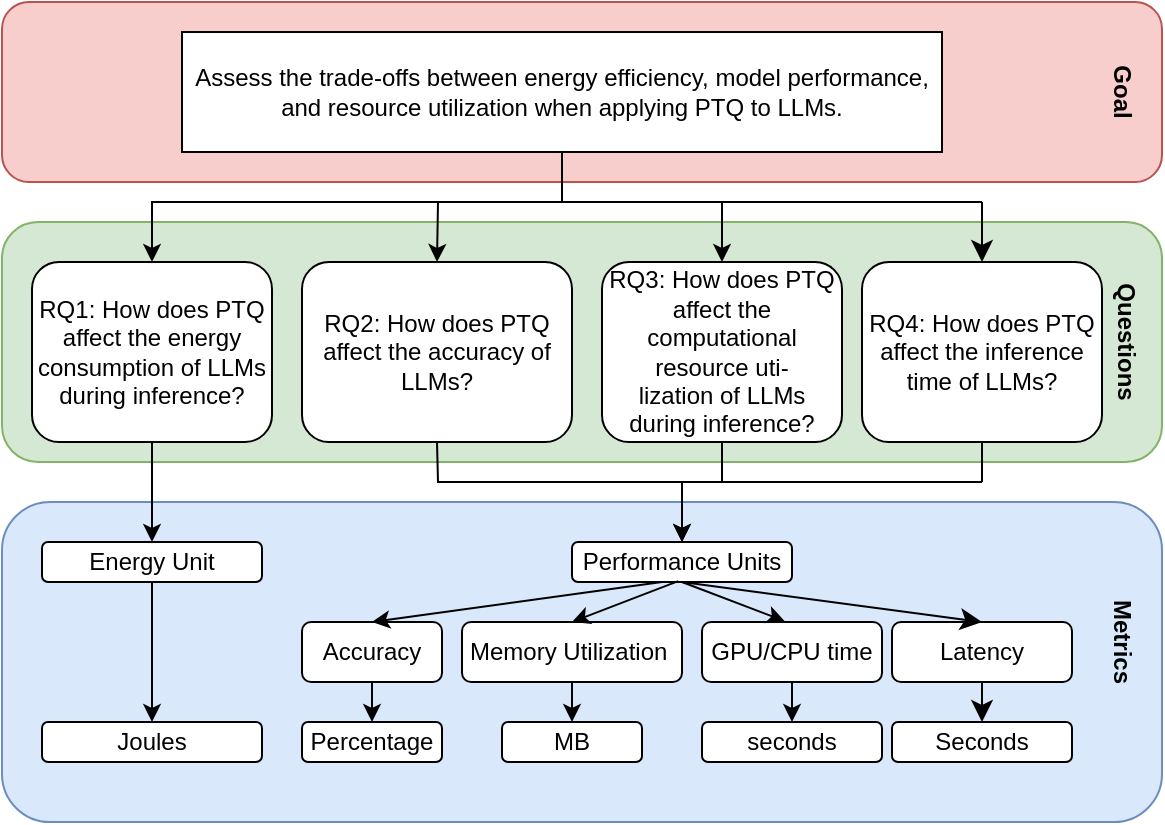 <mxfile version="24.8.2">
  <diagram id="prtHgNgQTEPvFCAcTncT" name="Page-1">
    <mxGraphModel dx="969" dy="415" grid="1" gridSize="10" guides="1" tooltips="1" connect="1" arrows="1" fold="1" page="1" pageScale="1" pageWidth="827" pageHeight="1169" math="0" shadow="0">
      <root>
        <mxCell id="0" />
        <mxCell id="1" parent="0" />
        <mxCell id="o4aa4WOCoxLg3H0-I9Gl-1" value="" style="rounded=1;whiteSpace=wrap;html=1;fillColor=#f8cecc;strokeColor=#b85450;" parent="1" vertex="1">
          <mxGeometry x="120" y="160" width="580" height="90" as="geometry" />
        </mxCell>
        <mxCell id="o4aa4WOCoxLg3H0-I9Gl-2" value="Assess the trade-offs between energy efficiency, model performance, and resource utilization when applying PTQ to LLMs." style="rounded=0;whiteSpace=wrap;html=1;" parent="1" vertex="1">
          <mxGeometry x="210" y="175" width="380" height="60" as="geometry" />
        </mxCell>
        <mxCell id="o4aa4WOCoxLg3H0-I9Gl-6" value="" style="rounded=1;whiteSpace=wrap;html=1;fillColor=#d5e8d4;strokeColor=#82b366;" parent="1" vertex="1">
          <mxGeometry x="120" y="270" width="580" height="120" as="geometry" />
        </mxCell>
        <mxCell id="o4aa4WOCoxLg3H0-I9Gl-7" value="&lt;div&gt;RQ1: How does PTQ affect the energy consumption of LLMs&lt;/div&gt;&lt;div&gt;during inference?&lt;/div&gt;" style="rounded=1;whiteSpace=wrap;html=1;" parent="1" vertex="1">
          <mxGeometry x="135" y="290" width="120" height="90" as="geometry" />
        </mxCell>
        <mxCell id="o4aa4WOCoxLg3H0-I9Gl-8" value="RQ2: How does PTQ affect the accuracy of LLMs?" style="rounded=1;whiteSpace=wrap;html=1;" parent="1" vertex="1">
          <mxGeometry x="270" y="290" width="135" height="90" as="geometry" />
        </mxCell>
        <mxCell id="o4aa4WOCoxLg3H0-I9Gl-9" value="RQ3:&amp;nbsp;&lt;span style=&quot;background-color: initial;&quot;&gt;How does PTQ affect the computational resource uti-&lt;/span&gt;&lt;div&gt;lization of LLMs during inference?&lt;/div&gt;" style="rounded=1;whiteSpace=wrap;html=1;" parent="1" vertex="1">
          <mxGeometry x="420" y="290" width="120" height="90" as="geometry" />
        </mxCell>
        <mxCell id="o4aa4WOCoxLg3H0-I9Gl-10" value="" style="rounded=1;whiteSpace=wrap;html=1;fillColor=#dae8fc;strokeColor=#6c8ebf;" parent="1" vertex="1">
          <mxGeometry x="120" y="410" width="580" height="160" as="geometry" />
        </mxCell>
        <mxCell id="o4aa4WOCoxLg3H0-I9Gl-14" value="" style="endArrow=classic;html=1;rounded=0;entryX=0.5;entryY=0;entryDx=0;entryDy=0;exitX=0.5;exitY=1;exitDx=0;exitDy=0;" parent="1" source="o4aa4WOCoxLg3H0-I9Gl-2" target="o4aa4WOCoxLg3H0-I9Gl-7" edge="1">
          <mxGeometry width="50" height="50" relative="1" as="geometry">
            <mxPoint x="60" y="360" as="sourcePoint" />
            <mxPoint x="110" y="310" as="targetPoint" />
            <Array as="points">
              <mxPoint x="400" y="260" />
              <mxPoint x="195" y="260" />
            </Array>
          </mxGeometry>
        </mxCell>
        <mxCell id="o4aa4WOCoxLg3H0-I9Gl-15" value="" style="endArrow=classic;html=1;rounded=0;entryX=0.5;entryY=0;entryDx=0;entryDy=0;" parent="1" target="o4aa4WOCoxLg3H0-I9Gl-8" edge="1">
          <mxGeometry width="50" height="50" relative="1" as="geometry">
            <mxPoint x="338" y="260" as="sourcePoint" />
            <mxPoint x="370" y="270" as="targetPoint" />
          </mxGeometry>
        </mxCell>
        <mxCell id="o4aa4WOCoxLg3H0-I9Gl-16" value="" style="endArrow=classic;html=1;rounded=0;entryX=0.5;entryY=0;entryDx=0;entryDy=0;" parent="1" target="o4aa4WOCoxLg3H0-I9Gl-9" edge="1">
          <mxGeometry width="50" height="50" relative="1" as="geometry">
            <mxPoint x="350" y="260" as="sourcePoint" />
            <mxPoint x="400" y="270" as="targetPoint" />
            <Array as="points">
              <mxPoint x="350" y="260" />
              <mxPoint x="480" y="260" />
            </Array>
          </mxGeometry>
        </mxCell>
        <mxCell id="o4aa4WOCoxLg3H0-I9Gl-17" value="Energy Unit" style="rounded=1;whiteSpace=wrap;html=1;" parent="1" vertex="1">
          <mxGeometry x="140" y="430" width="110" height="20" as="geometry" />
        </mxCell>
        <mxCell id="o4aa4WOCoxLg3H0-I9Gl-18" value="Joules" style="rounded=1;whiteSpace=wrap;html=1;" parent="1" vertex="1">
          <mxGeometry x="140" y="520" width="110" height="20" as="geometry" />
        </mxCell>
        <mxCell id="o4aa4WOCoxLg3H0-I9Gl-19" value="" style="endArrow=classic;html=1;rounded=0;exitX=0.5;exitY=1;exitDx=0;exitDy=0;entryX=0.5;entryY=0;entryDx=0;entryDy=0;" parent="1" source="o4aa4WOCoxLg3H0-I9Gl-7" target="o4aa4WOCoxLg3H0-I9Gl-17" edge="1">
          <mxGeometry width="50" height="50" relative="1" as="geometry">
            <mxPoint x="340" y="390" as="sourcePoint" />
            <mxPoint x="390" y="340" as="targetPoint" />
          </mxGeometry>
        </mxCell>
        <mxCell id="o4aa4WOCoxLg3H0-I9Gl-20" value="" style="endArrow=classic;html=1;rounded=0;exitX=0.5;exitY=1;exitDx=0;exitDy=0;entryX=0.5;entryY=0;entryDx=0;entryDy=0;" parent="1" source="o4aa4WOCoxLg3H0-I9Gl-17" target="o4aa4WOCoxLg3H0-I9Gl-18" edge="1">
          <mxGeometry width="50" height="50" relative="1" as="geometry">
            <mxPoint x="340" y="390" as="sourcePoint" />
            <mxPoint x="390" y="340" as="targetPoint" />
          </mxGeometry>
        </mxCell>
        <mxCell id="o4aa4WOCoxLg3H0-I9Gl-22" value="Performance Units" style="rounded=1;whiteSpace=wrap;html=1;" parent="1" vertex="1">
          <mxGeometry x="405" y="430" width="110" height="20" as="geometry" />
        </mxCell>
        <mxCell id="o4aa4WOCoxLg3H0-I9Gl-23" value="Memory Utilization&amp;nbsp;" style="rounded=1;whiteSpace=wrap;html=1;" parent="1" vertex="1">
          <mxGeometry x="350" y="470" width="110" height="30" as="geometry" />
        </mxCell>
        <mxCell id="o4aa4WOCoxLg3H0-I9Gl-24" value="Accuracy" style="rounded=1;whiteSpace=wrap;html=1;" parent="1" vertex="1">
          <mxGeometry x="270" y="470" width="70" height="30" as="geometry" />
        </mxCell>
        <mxCell id="o4aa4WOCoxLg3H0-I9Gl-25" value="GPU/CPU time" style="rounded=1;whiteSpace=wrap;html=1;" parent="1" vertex="1">
          <mxGeometry x="470" y="470" width="90" height="30" as="geometry" />
        </mxCell>
        <mxCell id="o4aa4WOCoxLg3H0-I9Gl-27" value="&lt;font style=&quot;font-size: 12px;&quot;&gt;Percentage&lt;/font&gt;" style="rounded=1;whiteSpace=wrap;html=1;" parent="1" vertex="1">
          <mxGeometry x="270" y="520" width="70" height="20" as="geometry" />
        </mxCell>
        <mxCell id="o4aa4WOCoxLg3H0-I9Gl-28" value="seconds" style="rounded=1;whiteSpace=wrap;html=1;" parent="1" vertex="1">
          <mxGeometry x="470" y="520" width="90" height="20" as="geometry" />
        </mxCell>
        <mxCell id="o4aa4WOCoxLg3H0-I9Gl-29" value="&lt;font style=&quot;font-size: 12px;&quot;&gt;MB&lt;/font&gt;" style="rounded=1;whiteSpace=wrap;html=1;" parent="1" vertex="1">
          <mxGeometry x="370" y="520" width="70" height="20" as="geometry" />
        </mxCell>
        <mxCell id="o4aa4WOCoxLg3H0-I9Gl-31" value="" style="endArrow=classic;html=1;rounded=0;entryX=0.5;entryY=0;entryDx=0;entryDy=0;exitX=0.5;exitY=1;exitDx=0;exitDy=0;" parent="1" source="o4aa4WOCoxLg3H0-I9Gl-9" target="o4aa4WOCoxLg3H0-I9Gl-22" edge="1">
          <mxGeometry width="50" height="50" relative="1" as="geometry">
            <mxPoint x="340" y="430" as="sourcePoint" />
            <mxPoint x="390" y="380" as="targetPoint" />
            <Array as="points">
              <mxPoint x="480" y="400" />
              <mxPoint x="460" y="400" />
            </Array>
          </mxGeometry>
        </mxCell>
        <mxCell id="o4aa4WOCoxLg3H0-I9Gl-32" value="" style="endArrow=classic;html=1;rounded=0;exitX=0.5;exitY=1;exitDx=0;exitDy=0;entryX=0.5;entryY=0;entryDx=0;entryDy=0;" parent="1" source="o4aa4WOCoxLg3H0-I9Gl-8" target="o4aa4WOCoxLg3H0-I9Gl-22" edge="1">
          <mxGeometry width="50" height="50" relative="1" as="geometry">
            <mxPoint x="340" y="430" as="sourcePoint" />
            <mxPoint x="410" y="430" as="targetPoint" />
            <Array as="points">
              <mxPoint x="338" y="400" />
              <mxPoint x="460" y="400" />
            </Array>
          </mxGeometry>
        </mxCell>
        <mxCell id="o4aa4WOCoxLg3H0-I9Gl-34" value="" style="endArrow=classic;html=1;rounded=0;exitX=0.5;exitY=1;exitDx=0;exitDy=0;entryX=0.5;entryY=0;entryDx=0;entryDy=0;" parent="1" source="o4aa4WOCoxLg3H0-I9Gl-24" target="o4aa4WOCoxLg3H0-I9Gl-27" edge="1">
          <mxGeometry width="50" height="50" relative="1" as="geometry">
            <mxPoint x="310" y="500" as="sourcePoint" />
            <mxPoint x="360" y="450" as="targetPoint" />
          </mxGeometry>
        </mxCell>
        <mxCell id="o4aa4WOCoxLg3H0-I9Gl-36" value="" style="endArrow=classic;html=1;rounded=0;entryX=0.5;entryY=0;entryDx=0;entryDy=0;exitX=0.483;exitY=0.979;exitDx=0;exitDy=0;exitPerimeter=0;" parent="1" source="o4aa4WOCoxLg3H0-I9Gl-22" target="o4aa4WOCoxLg3H0-I9Gl-23" edge="1">
          <mxGeometry width="50" height="50" relative="1" as="geometry">
            <mxPoint x="410" y="450" as="sourcePoint" />
            <mxPoint x="450" y="460" as="targetPoint" />
          </mxGeometry>
        </mxCell>
        <mxCell id="o4aa4WOCoxLg3H0-I9Gl-37" value="" style="endArrow=classic;html=1;rounded=0;exitX=0.5;exitY=1;exitDx=0;exitDy=0;entryX=0.46;entryY=-0.014;entryDx=0;entryDy=0;entryPerimeter=0;" parent="1" source="o4aa4WOCoxLg3H0-I9Gl-22" target="o4aa4WOCoxLg3H0-I9Gl-25" edge="1">
          <mxGeometry width="50" height="50" relative="1" as="geometry">
            <mxPoint x="400" y="510" as="sourcePoint" />
            <mxPoint x="450" y="460" as="targetPoint" />
          </mxGeometry>
        </mxCell>
        <mxCell id="o4aa4WOCoxLg3H0-I9Gl-39" value="" style="endArrow=classic;html=1;rounded=0;entryX=0.5;entryY=0;entryDx=0;entryDy=0;" parent="1" target="o4aa4WOCoxLg3H0-I9Gl-24" edge="1">
          <mxGeometry width="50" height="50" relative="1" as="geometry">
            <mxPoint x="450" y="450" as="sourcePoint" />
            <mxPoint x="410" y="460" as="targetPoint" />
          </mxGeometry>
        </mxCell>
        <mxCell id="o4aa4WOCoxLg3H0-I9Gl-40" value="" style="endArrow=classic;html=1;rounded=0;exitX=0.5;exitY=1;exitDx=0;exitDy=0;entryX=0.5;entryY=0;entryDx=0;entryDy=0;" parent="1" source="o4aa4WOCoxLg3H0-I9Gl-23" target="o4aa4WOCoxLg3H0-I9Gl-29" edge="1">
          <mxGeometry width="50" height="50" relative="1" as="geometry">
            <mxPoint x="380" y="500" as="sourcePoint" />
            <mxPoint x="430" y="450" as="targetPoint" />
          </mxGeometry>
        </mxCell>
        <mxCell id="o4aa4WOCoxLg3H0-I9Gl-41" value="" style="endArrow=classic;html=1;rounded=0;entryX=0.5;entryY=0;entryDx=0;entryDy=0;exitX=0.5;exitY=1;exitDx=0;exitDy=0;" parent="1" source="o4aa4WOCoxLg3H0-I9Gl-25" target="o4aa4WOCoxLg3H0-I9Gl-28" edge="1">
          <mxGeometry width="50" height="50" relative="1" as="geometry">
            <mxPoint x="430" y="500" as="sourcePoint" />
            <mxPoint x="480" y="450" as="targetPoint" />
          </mxGeometry>
        </mxCell>
        <mxCell id="o4aa4WOCoxLg3H0-I9Gl-43" value="&lt;b&gt;Goal&lt;/b&gt;" style="text;html=1;align=center;verticalAlign=middle;whiteSpace=wrap;rounded=0;rotation=90;" parent="1" vertex="1">
          <mxGeometry x="650" y="185" width="60" height="40" as="geometry" />
        </mxCell>
        <mxCell id="o4aa4WOCoxLg3H0-I9Gl-44" value="&lt;b&gt;Questions&lt;/b&gt;&lt;div&gt;&lt;b&gt;&lt;br&gt;&lt;/b&gt;&lt;/div&gt;" style="text;html=1;align=center;verticalAlign=middle;whiteSpace=wrap;rounded=0;rotation=90;" parent="1" vertex="1">
          <mxGeometry x="630" y="310" width="90" height="40" as="geometry" />
        </mxCell>
        <mxCell id="o4aa4WOCoxLg3H0-I9Gl-45" value="&lt;div&gt;&lt;b&gt;Metrics&lt;/b&gt;&lt;/div&gt;" style="text;html=1;align=center;verticalAlign=middle;whiteSpace=wrap;rounded=0;rotation=90;" parent="1" vertex="1">
          <mxGeometry x="650" y="460" width="60" height="40" as="geometry" />
        </mxCell>
        <mxCell id="hAEHh2uS3ceFWjUzHX0k-1" value="RQ4: How does PTQ affect the inference time of LLMs?" style="rounded=1;whiteSpace=wrap;html=1;" parent="1" vertex="1">
          <mxGeometry x="550" y="290" width="120" height="90" as="geometry" />
        </mxCell>
        <mxCell id="hAEHh2uS3ceFWjUzHX0k-13" style="edgeStyle=none;curved=1;rounded=0;orthogonalLoop=1;jettySize=auto;html=1;exitX=0.5;exitY=1;exitDx=0;exitDy=0;entryX=0.5;entryY=0;entryDx=0;entryDy=0;fontSize=12;startSize=8;endSize=8;" parent="1" source="hAEHh2uS3ceFWjUzHX0k-3" target="hAEHh2uS3ceFWjUzHX0k-4" edge="1">
          <mxGeometry relative="1" as="geometry" />
        </mxCell>
        <mxCell id="hAEHh2uS3ceFWjUzHX0k-3" value="Latency" style="rounded=1;whiteSpace=wrap;html=1;" parent="1" vertex="1">
          <mxGeometry x="565" y="470" width="90" height="30" as="geometry" />
        </mxCell>
        <mxCell id="hAEHh2uS3ceFWjUzHX0k-4" value="&lt;font style=&quot;font-size: 12px;&quot;&gt;Seconds&lt;/font&gt;" style="rounded=1;whiteSpace=wrap;html=1;" parent="1" vertex="1">
          <mxGeometry x="565" y="520" width="90" height="20" as="geometry" />
        </mxCell>
        <mxCell id="hAEHh2uS3ceFWjUzHX0k-8" value="" style="endArrow=none;html=1;rounded=0;fontSize=12;startSize=8;endSize=8;curved=1;" parent="1" edge="1">
          <mxGeometry width="50" height="50" relative="1" as="geometry">
            <mxPoint x="480" y="260" as="sourcePoint" />
            <mxPoint x="610" y="260" as="targetPoint" />
          </mxGeometry>
        </mxCell>
        <mxCell id="hAEHh2uS3ceFWjUzHX0k-9" value="" style="endArrow=classic;html=1;rounded=0;fontSize=12;startSize=8;endSize=8;curved=1;entryX=0.5;entryY=0;entryDx=0;entryDy=0;" parent="1" target="hAEHh2uS3ceFWjUzHX0k-1" edge="1">
          <mxGeometry width="50" height="50" relative="1" as="geometry">
            <mxPoint x="610" y="260" as="sourcePoint" />
            <mxPoint x="570" y="330" as="targetPoint" />
          </mxGeometry>
        </mxCell>
        <mxCell id="hAEHh2uS3ceFWjUzHX0k-11" value="" style="endArrow=classic;html=1;rounded=0;fontSize=12;startSize=8;endSize=8;curved=1;entryX=0.5;entryY=0;entryDx=0;entryDy=0;exitX=0.5;exitY=1;exitDx=0;exitDy=0;" parent="1" source="o4aa4WOCoxLg3H0-I9Gl-22" target="hAEHh2uS3ceFWjUzHX0k-3" edge="1">
          <mxGeometry width="50" height="50" relative="1" as="geometry">
            <mxPoint x="460" y="420" as="sourcePoint" />
            <mxPoint x="510" y="370" as="targetPoint" />
          </mxGeometry>
        </mxCell>
        <mxCell id="hAEHh2uS3ceFWjUzHX0k-17" value="" style="endArrow=none;html=1;rounded=0;fontSize=12;startSize=8;endSize=8;curved=1;entryX=0.5;entryY=1;entryDx=0;entryDy=0;" parent="1" target="hAEHh2uS3ceFWjUzHX0k-1" edge="1">
          <mxGeometry width="50" height="50" relative="1" as="geometry">
            <mxPoint x="610" y="400" as="sourcePoint" />
            <mxPoint x="510" y="370" as="targetPoint" />
          </mxGeometry>
        </mxCell>
        <mxCell id="hAEHh2uS3ceFWjUzHX0k-18" value="" style="endArrow=none;html=1;rounded=0;fontSize=12;startSize=8;endSize=8;curved=1;" parent="1" edge="1">
          <mxGeometry width="50" height="50" relative="1" as="geometry">
            <mxPoint x="480" y="400" as="sourcePoint" />
            <mxPoint x="610" y="400" as="targetPoint" />
          </mxGeometry>
        </mxCell>
      </root>
    </mxGraphModel>
  </diagram>
</mxfile>
